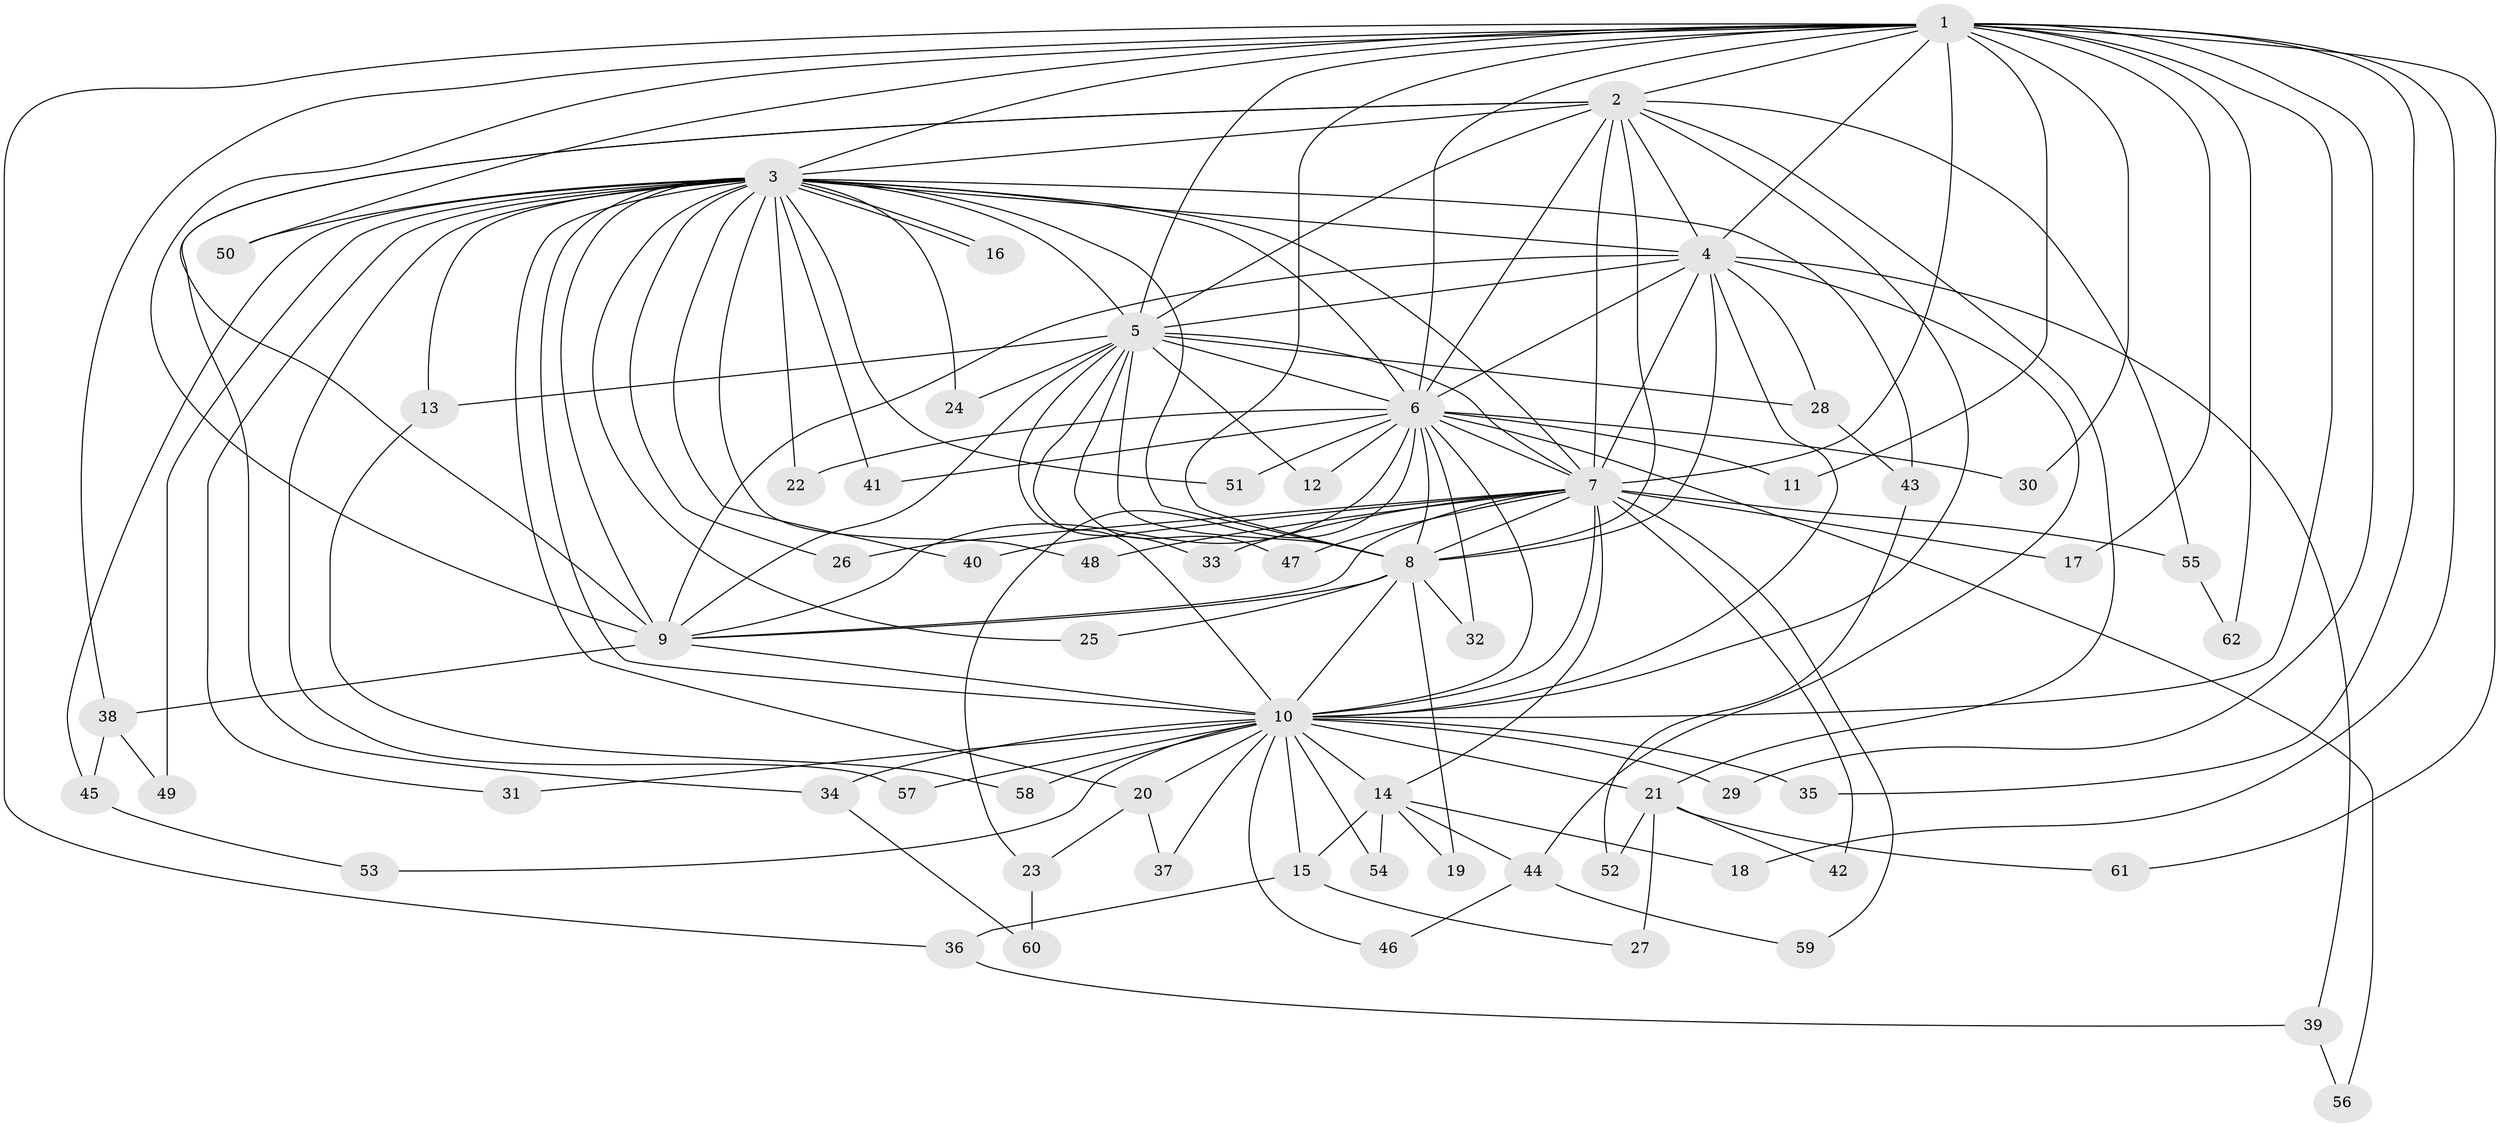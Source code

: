 // Generated by graph-tools (version 1.1) at 2025/14/03/09/25 04:14:01]
// undirected, 62 vertices, 149 edges
graph export_dot {
graph [start="1"]
  node [color=gray90,style=filled];
  1;
  2;
  3;
  4;
  5;
  6;
  7;
  8;
  9;
  10;
  11;
  12;
  13;
  14;
  15;
  16;
  17;
  18;
  19;
  20;
  21;
  22;
  23;
  24;
  25;
  26;
  27;
  28;
  29;
  30;
  31;
  32;
  33;
  34;
  35;
  36;
  37;
  38;
  39;
  40;
  41;
  42;
  43;
  44;
  45;
  46;
  47;
  48;
  49;
  50;
  51;
  52;
  53;
  54;
  55;
  56;
  57;
  58;
  59;
  60;
  61;
  62;
  1 -- 2;
  1 -- 3;
  1 -- 4;
  1 -- 5;
  1 -- 6;
  1 -- 7;
  1 -- 8;
  1 -- 9;
  1 -- 10;
  1 -- 11;
  1 -- 17;
  1 -- 18;
  1 -- 29;
  1 -- 30;
  1 -- 35;
  1 -- 36;
  1 -- 38;
  1 -- 50;
  1 -- 61;
  1 -- 62;
  2 -- 3;
  2 -- 4;
  2 -- 5;
  2 -- 6;
  2 -- 7;
  2 -- 8;
  2 -- 9;
  2 -- 10;
  2 -- 21;
  2 -- 34;
  2 -- 55;
  3 -- 4;
  3 -- 5;
  3 -- 6;
  3 -- 7;
  3 -- 8;
  3 -- 9;
  3 -- 10;
  3 -- 13;
  3 -- 16;
  3 -- 16;
  3 -- 20;
  3 -- 22;
  3 -- 24;
  3 -- 25;
  3 -- 26;
  3 -- 31;
  3 -- 40;
  3 -- 41;
  3 -- 43;
  3 -- 45;
  3 -- 48;
  3 -- 49;
  3 -- 50;
  3 -- 51;
  3 -- 57;
  4 -- 5;
  4 -- 6;
  4 -- 7;
  4 -- 8;
  4 -- 9;
  4 -- 10;
  4 -- 28;
  4 -- 39;
  4 -- 44;
  5 -- 6;
  5 -- 7;
  5 -- 8;
  5 -- 9;
  5 -- 10;
  5 -- 12;
  5 -- 13;
  5 -- 24;
  5 -- 28;
  5 -- 33;
  5 -- 47;
  6 -- 7;
  6 -- 8;
  6 -- 9;
  6 -- 10;
  6 -- 11;
  6 -- 12;
  6 -- 22;
  6 -- 23;
  6 -- 30;
  6 -- 32;
  6 -- 41;
  6 -- 51;
  6 -- 56;
  7 -- 8;
  7 -- 9;
  7 -- 10;
  7 -- 14;
  7 -- 17;
  7 -- 26;
  7 -- 33;
  7 -- 40;
  7 -- 42;
  7 -- 47;
  7 -- 48;
  7 -- 55;
  7 -- 59;
  8 -- 9;
  8 -- 10;
  8 -- 19;
  8 -- 25;
  8 -- 32;
  9 -- 10;
  9 -- 38;
  10 -- 14;
  10 -- 15;
  10 -- 20;
  10 -- 21;
  10 -- 29;
  10 -- 31;
  10 -- 34;
  10 -- 35;
  10 -- 37;
  10 -- 46;
  10 -- 53;
  10 -- 54;
  10 -- 57;
  10 -- 58;
  13 -- 58;
  14 -- 15;
  14 -- 18;
  14 -- 19;
  14 -- 44;
  14 -- 54;
  15 -- 27;
  15 -- 36;
  20 -- 23;
  20 -- 37;
  21 -- 27;
  21 -- 42;
  21 -- 52;
  21 -- 61;
  23 -- 60;
  28 -- 43;
  34 -- 60;
  36 -- 39;
  38 -- 45;
  38 -- 49;
  39 -- 56;
  43 -- 52;
  44 -- 46;
  44 -- 59;
  45 -- 53;
  55 -- 62;
}
